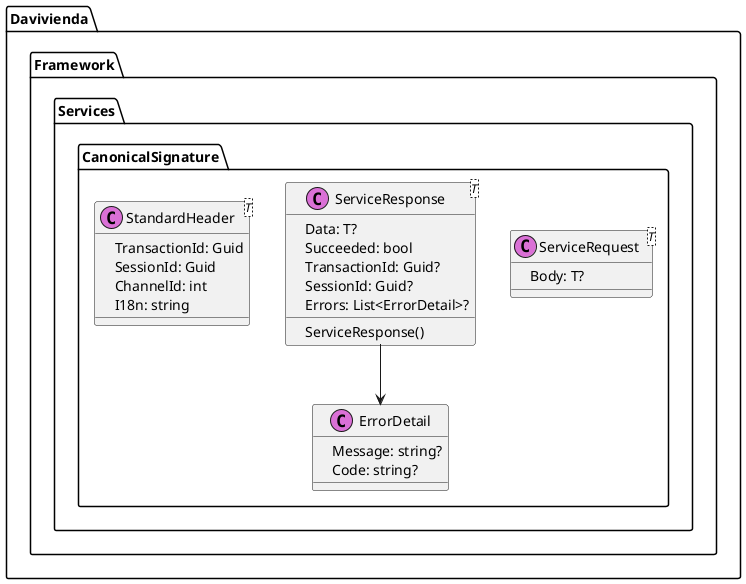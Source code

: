 @startuml CanonicalSignature

skinparam classAttributeIconSize 1
skinparam namespaceSeparator .

namespace Davivienda.Framework.Services.CanonicalSignature {
  class ErrorDetail << (C,orchid) >>
  {
    + Message: string?
    + Code: string?
  }
}

namespace Davivienda.Framework.Services.CanonicalSignature {
  class ServiceRequest<T> << (C,orchid) >>
  {
    + Body: T?
  }
}


namespace Davivienda.Framework.Services.CanonicalSignature {
  class ServiceResponse<T> << (C,orchid) >>
  {
    + ServiceResponse()
    + Data: T?
    + Succeeded: bool
    + TransactionId: Guid?
    + SessionId: Guid?
    + Errors: List<ErrorDetail>?
  }
}

namespace Davivienda.Framework.Services.CanonicalSignature {
  class StandardHeader<T> << (C,orchid) >>
  {
    + TransactionId: Guid
    + SessionId: Guid
    + ChannelId: int
    + I18n: string
  }
}

Davivienda.Framework.Services.CanonicalSignature.ServiceResponse --> Davivienda.Framework.Services.CanonicalSignature.ErrorDetail

@enduml